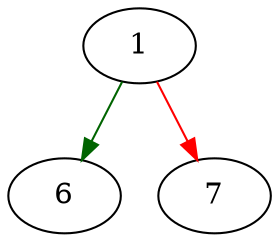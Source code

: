 strict digraph "xzalloc" {
	// Node definitions.
	1 [entry=true];
	6;
	7;

	// Edge definitions.
	1 -> 6 [
		color=darkgreen
		cond=true
	];
	1 -> 7 [
		color=red
		cond=false
	];
}